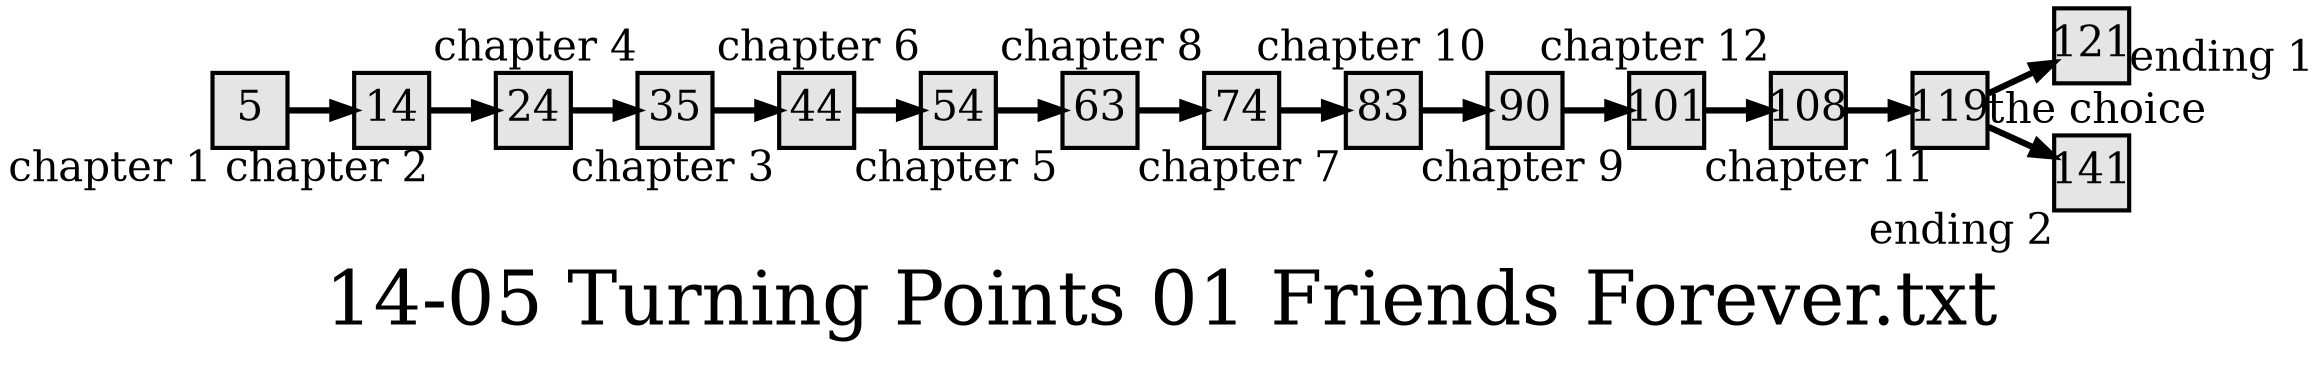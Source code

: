 digraph g{
  graph [ label="14-05 Turning Points 01 Friends Forever.txt" rankdir=LR, ordering=out, fontsize=36, nodesep="0.35", ranksep="0.45"];
  node  [shape=rect, penwidth=2, fontsize=20, style=filled, fillcolor=grey90, margin="0,0", labelfloat=true, regular=true, fixedsize=true];
  edge  [labelfloat=true, penwidth=3, fontsize=12];
  5	[ xlabel="chapter 1" ];
  5 -> 14;
  14	[ xlabel="chapter 2" ];
  14 -> 24;
  24	[ xlabel="chapter 3" ];
  24 -> 35;
  35	[ xlabel="chapter 4" ];
  35 -> 44;
  44	[ xlabel="chapter 5" ];
  44 -> 54;
  54	[ xlabel="chapter 6" ];
  54 -> 63;
  63	[ xlabel="chapter 7" ];
  63 -> 74;
  74	[ xlabel="chapter 8" ];
  74 -> 83;
  83	[ xlabel="chapter 9" ];
  83 -> 90;
  90	[ xlabel="chapter 10" ];
  90 -> 101;
  101	[ xlabel="chapter 11" ];
  101 -> 108;
  108	[ xlabel="chapter 12" ];
  108 -> 119;
  119	[ xlabel="the choice" ];
  119 -> 121;
  119 -> 141;
  121	[ xlabel="ending 1" ];
  141	[ xlabel="ending 2" ];
}

